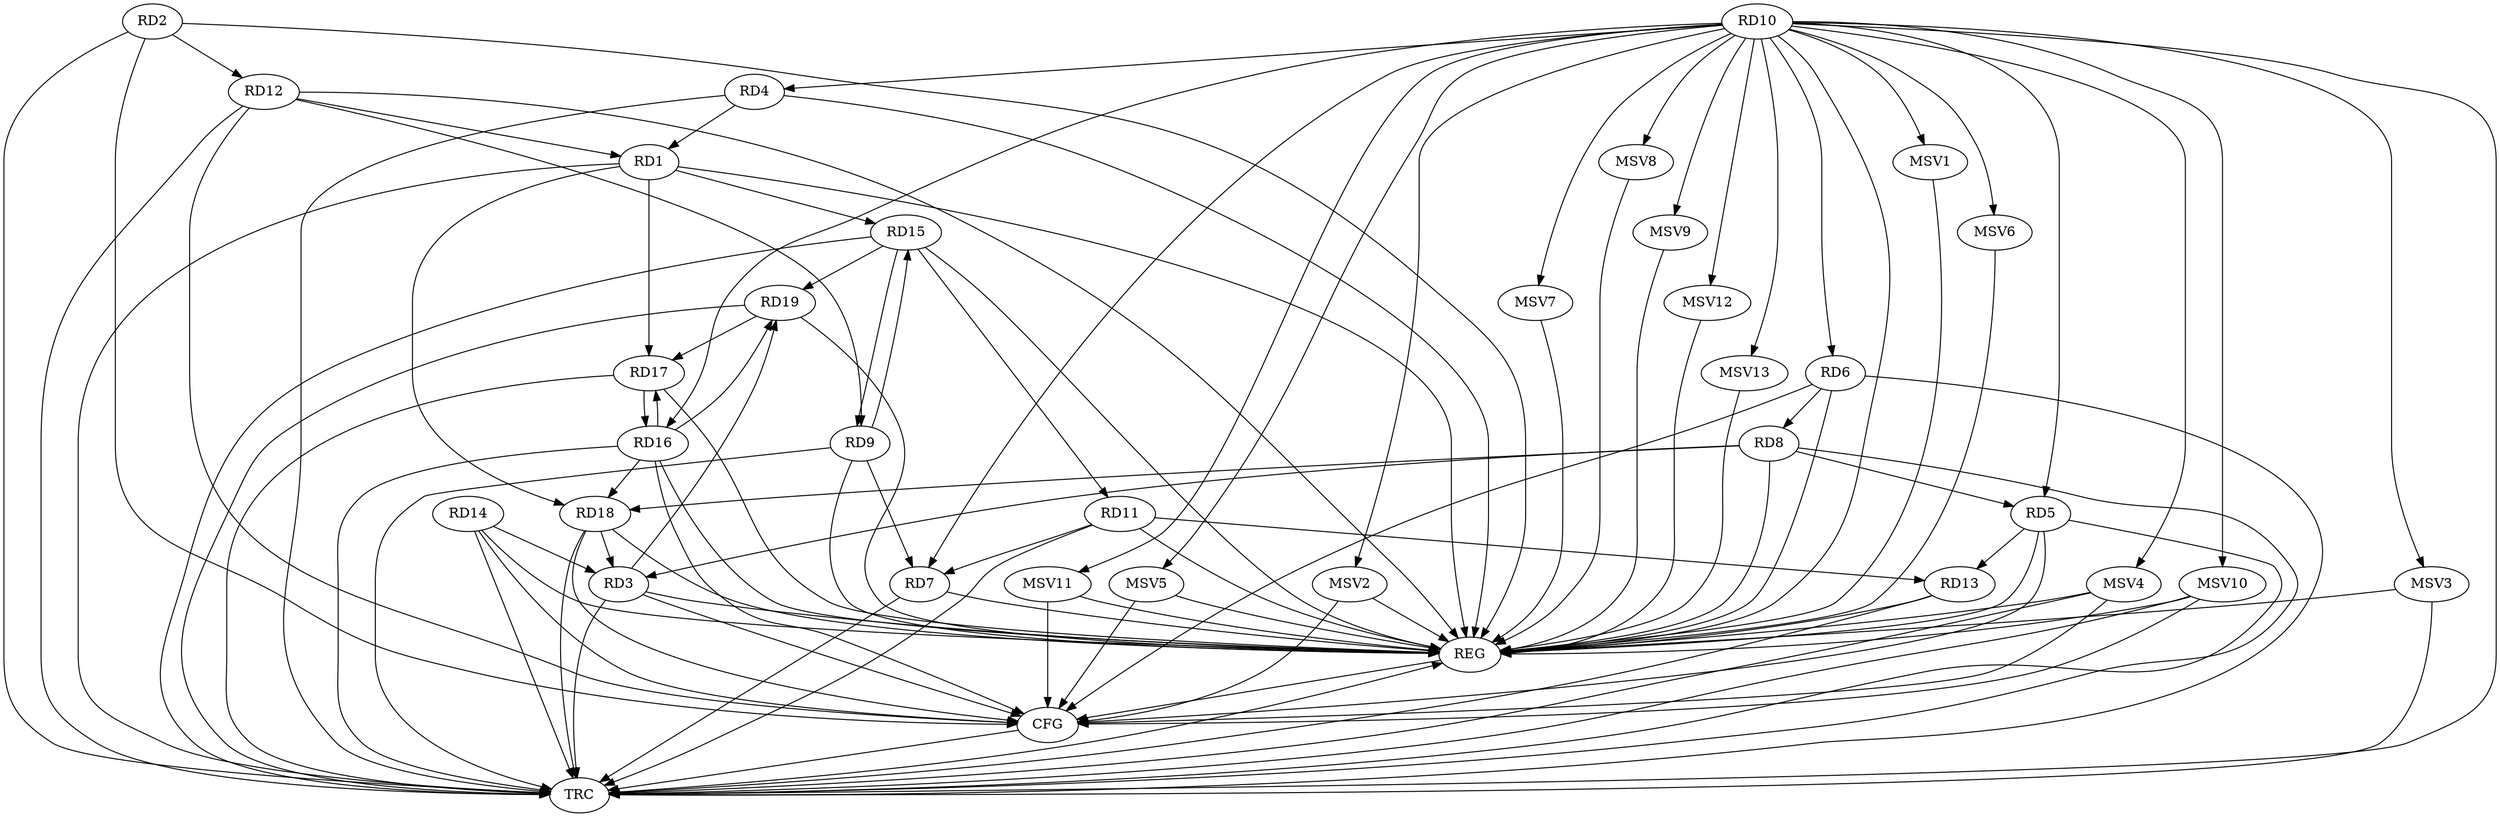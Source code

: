 strict digraph G {
  RD1 [ label="RD1" ];
  RD2 [ label="RD2" ];
  RD3 [ label="RD3" ];
  RD4 [ label="RD4" ];
  RD5 [ label="RD5" ];
  RD6 [ label="RD6" ];
  RD7 [ label="RD7" ];
  RD8 [ label="RD8" ];
  RD9 [ label="RD9" ];
  RD10 [ label="RD10" ];
  RD11 [ label="RD11" ];
  RD12 [ label="RD12" ];
  RD13 [ label="RD13" ];
  RD14 [ label="RD14" ];
  RD15 [ label="RD15" ];
  RD16 [ label="RD16" ];
  RD17 [ label="RD17" ];
  RD18 [ label="RD18" ];
  RD19 [ label="RD19" ];
  REG [ label="REG" ];
  CFG [ label="CFG" ];
  TRC [ label="TRC" ];
  MSV1 [ label="MSV1" ];
  MSV2 [ label="MSV2" ];
  MSV3 [ label="MSV3" ];
  MSV4 [ label="MSV4" ];
  MSV5 [ label="MSV5" ];
  MSV6 [ label="MSV6" ];
  MSV7 [ label="MSV7" ];
  MSV8 [ label="MSV8" ];
  MSV9 [ label="MSV9" ];
  MSV10 [ label="MSV10" ];
  MSV11 [ label="MSV11" ];
  MSV12 [ label="MSV12" ];
  MSV13 [ label="MSV13" ];
  RD4 -> RD1;
  RD12 -> RD1;
  RD1 -> RD15;
  RD1 -> RD17;
  RD1 -> RD18;
  RD2 -> RD12;
  RD8 -> RD3;
  RD14 -> RD3;
  RD18 -> RD3;
  RD3 -> RD19;
  RD10 -> RD4;
  RD8 -> RD5;
  RD10 -> RD5;
  RD5 -> RD13;
  RD6 -> RD8;
  RD10 -> RD6;
  RD9 -> RD7;
  RD10 -> RD7;
  RD11 -> RD7;
  RD8 -> RD18;
  RD12 -> RD9;
  RD9 -> RD15;
  RD15 -> RD9;
  RD10 -> RD16;
  RD11 -> RD13;
  RD15 -> RD11;
  RD15 -> RD19;
  RD16 -> RD17;
  RD17 -> RD16;
  RD16 -> RD18;
  RD16 -> RD19;
  RD19 -> RD17;
  RD1 -> REG;
  RD2 -> REG;
  RD3 -> REG;
  RD4 -> REG;
  RD5 -> REG;
  RD6 -> REG;
  RD7 -> REG;
  RD8 -> REG;
  RD9 -> REG;
  RD10 -> REG;
  RD11 -> REG;
  RD12 -> REG;
  RD13 -> REG;
  RD14 -> REG;
  RD15 -> REG;
  RD16 -> REG;
  RD17 -> REG;
  RD18 -> REG;
  RD19 -> REG;
  RD14 -> CFG;
  RD12 -> CFG;
  RD5 -> CFG;
  RD3 -> CFG;
  RD18 -> CFG;
  RD6 -> CFG;
  RD2 -> CFG;
  RD16 -> CFG;
  REG -> CFG;
  RD1 -> TRC;
  RD2 -> TRC;
  RD3 -> TRC;
  RD4 -> TRC;
  RD5 -> TRC;
  RD6 -> TRC;
  RD7 -> TRC;
  RD8 -> TRC;
  RD9 -> TRC;
  RD10 -> TRC;
  RD11 -> TRC;
  RD12 -> TRC;
  RD13 -> TRC;
  RD14 -> TRC;
  RD15 -> TRC;
  RD16 -> TRC;
  RD17 -> TRC;
  RD18 -> TRC;
  RD19 -> TRC;
  CFG -> TRC;
  TRC -> REG;
  RD10 -> MSV1;
  MSV1 -> REG;
  RD10 -> MSV2;
  MSV2 -> REG;
  MSV2 -> CFG;
  RD10 -> MSV3;
  MSV3 -> REG;
  MSV3 -> TRC;
  RD10 -> MSV4;
  RD10 -> MSV5;
  RD10 -> MSV6;
  RD10 -> MSV7;
  MSV4 -> REG;
  MSV4 -> TRC;
  MSV4 -> CFG;
  MSV5 -> REG;
  MSV5 -> CFG;
  MSV6 -> REG;
  MSV7 -> REG;
  RD10 -> MSV8;
  MSV8 -> REG;
  RD10 -> MSV9;
  RD10 -> MSV10;
  MSV9 -> REG;
  MSV10 -> REG;
  MSV10 -> TRC;
  MSV10 -> CFG;
  RD10 -> MSV11;
  MSV11 -> REG;
  MSV11 -> CFG;
  RD10 -> MSV12;
  RD10 -> MSV13;
  MSV12 -> REG;
  MSV13 -> REG;
}

